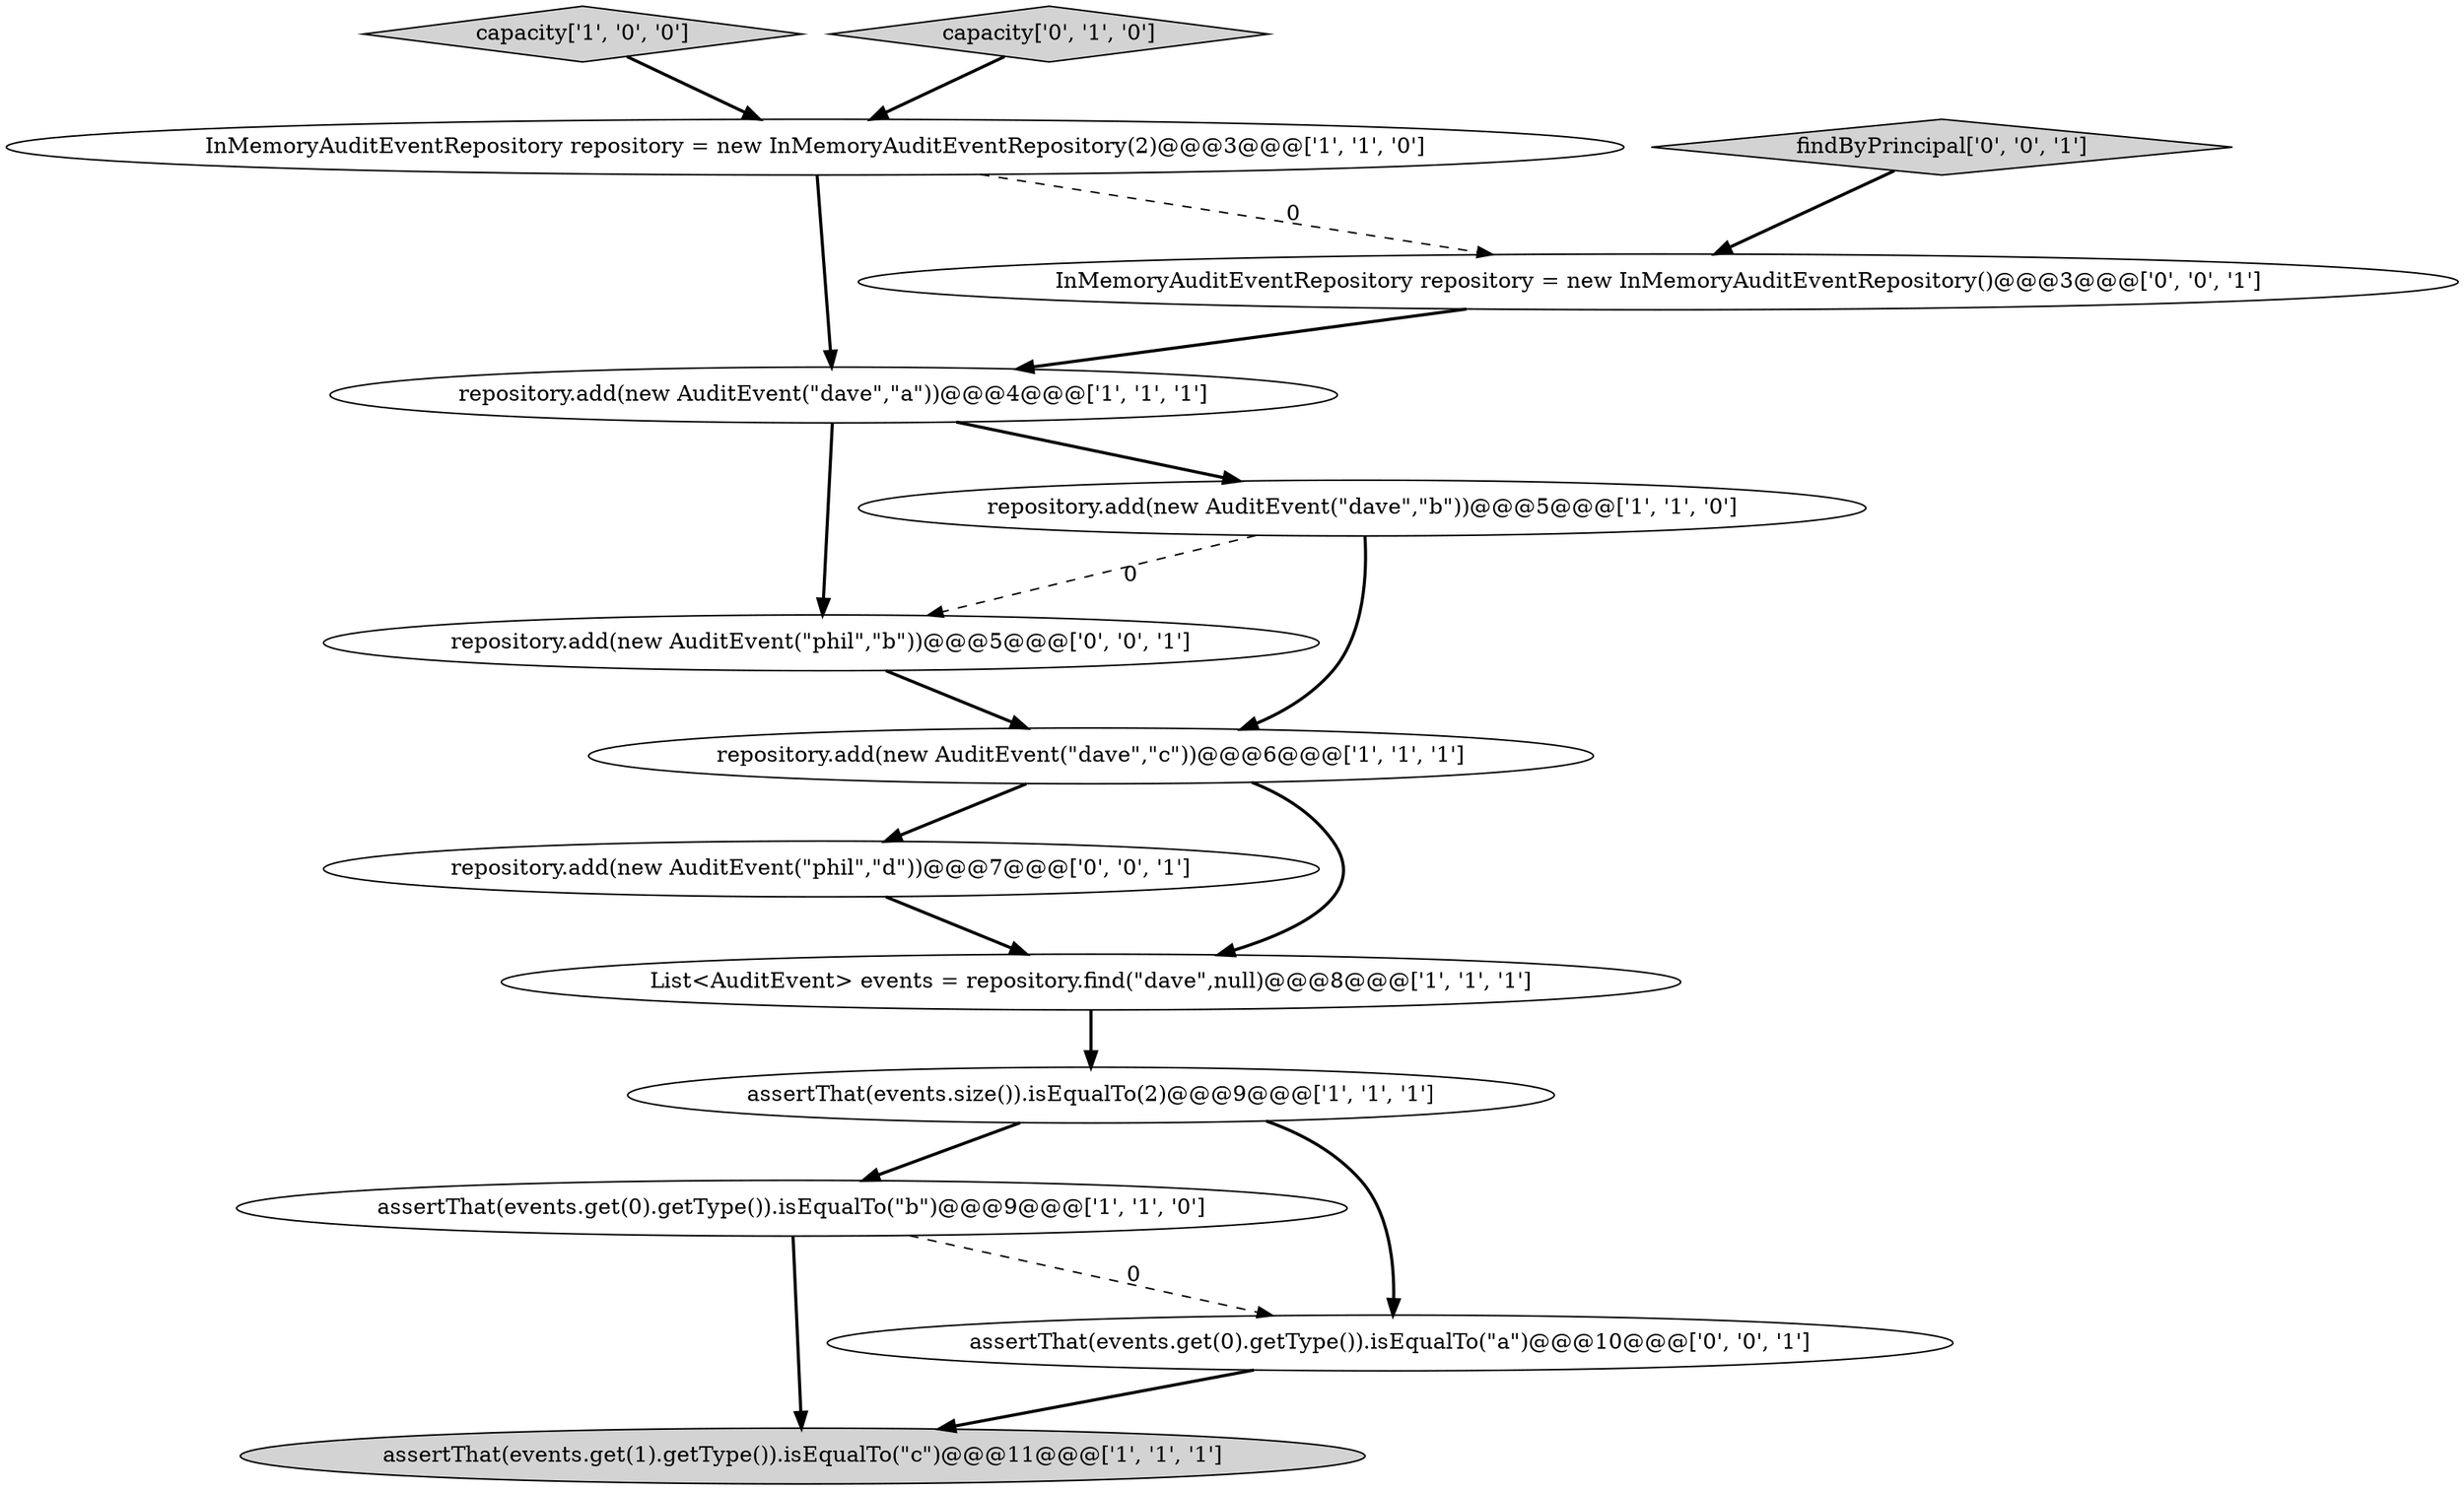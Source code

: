 digraph {
7 [style = filled, label = "capacity['1', '0', '0']", fillcolor = lightgray, shape = diamond image = "AAA0AAABBB1BBB"];
10 [style = filled, label = "InMemoryAuditEventRepository repository = new InMemoryAuditEventRepository()@@@3@@@['0', '0', '1']", fillcolor = white, shape = ellipse image = "AAA0AAABBB3BBB"];
11 [style = filled, label = "repository.add(new AuditEvent(\"phil\",\"d\"))@@@7@@@['0', '0', '1']", fillcolor = white, shape = ellipse image = "AAA0AAABBB3BBB"];
3 [style = filled, label = "assertThat(events.get(0).getType()).isEqualTo(\"b\")@@@9@@@['1', '1', '0']", fillcolor = white, shape = ellipse image = "AAA0AAABBB1BBB"];
2 [style = filled, label = "assertThat(events.size()).isEqualTo(2)@@@9@@@['1', '1', '1']", fillcolor = white, shape = ellipse image = "AAA0AAABBB1BBB"];
13 [style = filled, label = "repository.add(new AuditEvent(\"phil\",\"b\"))@@@5@@@['0', '0', '1']", fillcolor = white, shape = ellipse image = "AAA0AAABBB3BBB"];
4 [style = filled, label = "repository.add(new AuditEvent(\"dave\",\"c\"))@@@6@@@['1', '1', '1']", fillcolor = white, shape = ellipse image = "AAA0AAABBB1BBB"];
1 [style = filled, label = "List<AuditEvent> events = repository.find(\"dave\",null)@@@8@@@['1', '1', '1']", fillcolor = white, shape = ellipse image = "AAA0AAABBB1BBB"];
6 [style = filled, label = "InMemoryAuditEventRepository repository = new InMemoryAuditEventRepository(2)@@@3@@@['1', '1', '0']", fillcolor = white, shape = ellipse image = "AAA0AAABBB1BBB"];
8 [style = filled, label = "assertThat(events.get(1).getType()).isEqualTo(\"c\")@@@11@@@['1', '1', '1']", fillcolor = lightgray, shape = ellipse image = "AAA0AAABBB1BBB"];
9 [style = filled, label = "capacity['0', '1', '0']", fillcolor = lightgray, shape = diamond image = "AAA0AAABBB2BBB"];
5 [style = filled, label = "repository.add(new AuditEvent(\"dave\",\"b\"))@@@5@@@['1', '1', '0']", fillcolor = white, shape = ellipse image = "AAA0AAABBB1BBB"];
12 [style = filled, label = "assertThat(events.get(0).getType()).isEqualTo(\"a\")@@@10@@@['0', '0', '1']", fillcolor = white, shape = ellipse image = "AAA0AAABBB3BBB"];
14 [style = filled, label = "findByPrincipal['0', '0', '1']", fillcolor = lightgray, shape = diamond image = "AAA0AAABBB3BBB"];
0 [style = filled, label = "repository.add(new AuditEvent(\"dave\",\"a\"))@@@4@@@['1', '1', '1']", fillcolor = white, shape = ellipse image = "AAA0AAABBB1BBB"];
5->13 [style = dashed, label="0"];
14->10 [style = bold, label=""];
10->0 [style = bold, label=""];
6->10 [style = dashed, label="0"];
1->2 [style = bold, label=""];
4->1 [style = bold, label=""];
6->0 [style = bold, label=""];
7->6 [style = bold, label=""];
3->12 [style = dashed, label="0"];
0->13 [style = bold, label=""];
4->11 [style = bold, label=""];
2->12 [style = bold, label=""];
11->1 [style = bold, label=""];
12->8 [style = bold, label=""];
3->8 [style = bold, label=""];
5->4 [style = bold, label=""];
2->3 [style = bold, label=""];
9->6 [style = bold, label=""];
0->5 [style = bold, label=""];
13->4 [style = bold, label=""];
}
